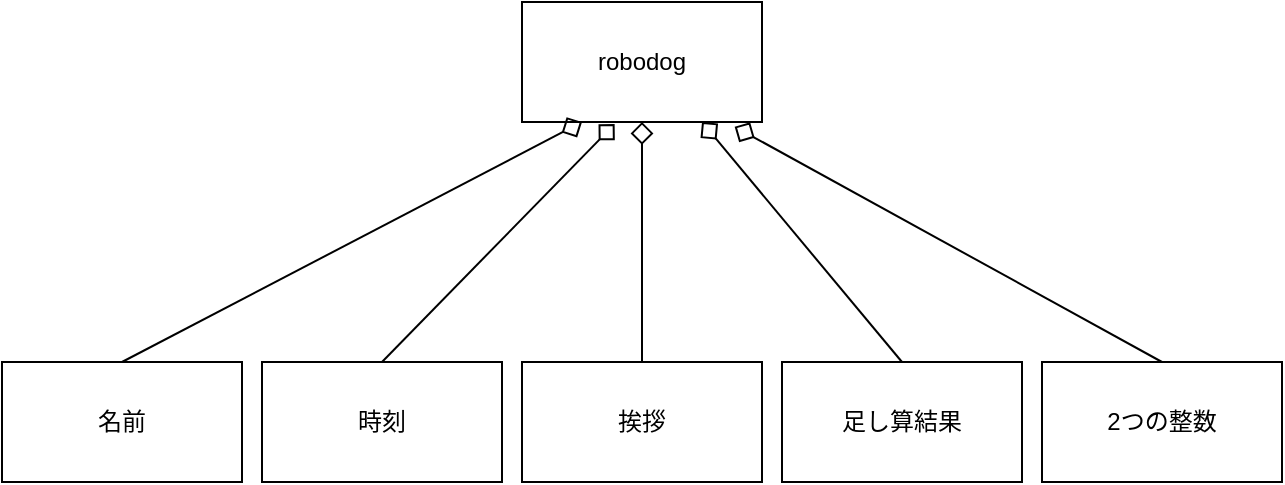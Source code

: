 <mxfile version="28.2.1">
  <diagram id="1DYhLiui3gADzX8ybgZy" name="ページ1">
    <mxGraphModel dx="746" dy="498" grid="1" gridSize="10" guides="1" tooltips="1" connect="1" arrows="1" fold="1" page="1" pageScale="1" pageWidth="827" pageHeight="1169" math="0" shadow="0">
      <root>
        <mxCell id="0" />
        <mxCell id="1" parent="0" />
        <mxCell id="2" value="robodog" style="rounded=0;whiteSpace=wrap;html=1;" parent="1" vertex="1">
          <mxGeometry x="300" y="20" width="120" height="60" as="geometry" />
        </mxCell>
        <mxCell id="Nahb1-3SfjUUIR4YFqGA-3" value="名前" style="rounded=0;whiteSpace=wrap;html=1;" vertex="1" parent="1">
          <mxGeometry x="40" y="200" width="120" height="60" as="geometry" />
        </mxCell>
        <mxCell id="Nahb1-3SfjUUIR4YFqGA-4" value="" style="endArrow=none;startArrow=diamond;html=1;rounded=0;startFill=0;startSize=9;exitX=0.25;exitY=1;exitDx=0;exitDy=0;entryX=0.5;entryY=0;entryDx=0;entryDy=0;endFill=0;" edge="1" parent="1" source="2" target="Nahb1-3SfjUUIR4YFqGA-3">
          <mxGeometry width="50" height="50" relative="1" as="geometry">
            <mxPoint x="210" y="150" as="sourcePoint" />
            <mxPoint x="320" y="320" as="targetPoint" />
          </mxGeometry>
        </mxCell>
        <mxCell id="Nahb1-3SfjUUIR4YFqGA-7" value="時刻" style="rounded=0;whiteSpace=wrap;html=1;" vertex="1" parent="1">
          <mxGeometry x="170" y="200" width="120" height="60" as="geometry" />
        </mxCell>
        <mxCell id="Nahb1-3SfjUUIR4YFqGA-8" value="" style="endArrow=none;startArrow=diamond;html=1;rounded=0;startFill=0;startSize=9;exitX=0.386;exitY=1.017;exitDx=0;exitDy=0;entryX=0.5;entryY=0;entryDx=0;entryDy=0;endFill=0;exitPerimeter=0;" edge="1" parent="1" target="Nahb1-3SfjUUIR4YFqGA-7" source="2">
          <mxGeometry width="50" height="50" relative="1" as="geometry">
            <mxPoint x="480" y="240" as="sourcePoint" />
            <mxPoint x="590" y="480" as="targetPoint" />
          </mxGeometry>
        </mxCell>
        <mxCell id="Nahb1-3SfjUUIR4YFqGA-10" value="" style="endArrow=none;startArrow=diamond;html=1;rounded=0;startFill=0;startSize=9;entryX=0.5;entryY=0;entryDx=0;entryDy=0;endFill=0;exitX=0.75;exitY=1;exitDx=0;exitDy=0;" edge="1" parent="1" target="Nahb1-3SfjUUIR4YFqGA-9" source="2">
          <mxGeometry width="50" height="50" relative="1" as="geometry">
            <mxPoint x="400" y="90" as="sourcePoint" />
            <mxPoint x="750" y="510" as="targetPoint" />
          </mxGeometry>
        </mxCell>
        <mxCell id="Nahb1-3SfjUUIR4YFqGA-11" value="挨拶" style="rounded=0;whiteSpace=wrap;html=1;" vertex="1" parent="1">
          <mxGeometry x="300" y="200" width="120" height="60" as="geometry" />
        </mxCell>
        <mxCell id="Nahb1-3SfjUUIR4YFqGA-12" value="" style="endArrow=none;startArrow=diamond;html=1;rounded=0;startFill=0;startSize=9;exitX=0.5;exitY=1;exitDx=0;exitDy=0;entryX=0.5;entryY=0;entryDx=0;entryDy=0;endFill=0;" edge="1" parent="1" target="Nahb1-3SfjUUIR4YFqGA-11" source="2">
          <mxGeometry width="50" height="50" relative="1" as="geometry">
            <mxPoint x="660" y="280" as="sourcePoint" />
            <mxPoint x="770" y="520" as="targetPoint" />
          </mxGeometry>
        </mxCell>
        <mxCell id="Nahb1-3SfjUUIR4YFqGA-9" value="足し算結果" style="rounded=0;whiteSpace=wrap;html=1;" vertex="1" parent="1">
          <mxGeometry x="430" y="200" width="120" height="60" as="geometry" />
        </mxCell>
        <mxCell id="Nahb1-3SfjUUIR4YFqGA-14" value="2つの整数" style="rounded=0;whiteSpace=wrap;html=1;" vertex="1" parent="1">
          <mxGeometry x="560" y="200" width="120" height="60" as="geometry" />
        </mxCell>
        <mxCell id="Nahb1-3SfjUUIR4YFqGA-15" value="" style="endArrow=none;startArrow=diamond;html=1;rounded=0;startFill=0;startSize=9;entryX=0.5;entryY=0;entryDx=0;entryDy=0;endFill=0;exitX=0.886;exitY=1.039;exitDx=0;exitDy=0;exitPerimeter=0;" edge="1" parent="1" target="Nahb1-3SfjUUIR4YFqGA-14" source="2">
          <mxGeometry width="50" height="50" relative="1" as="geometry">
            <mxPoint x="390" y="80" as="sourcePoint" />
            <mxPoint x="890" y="480" as="targetPoint" />
          </mxGeometry>
        </mxCell>
      </root>
    </mxGraphModel>
  </diagram>
</mxfile>
